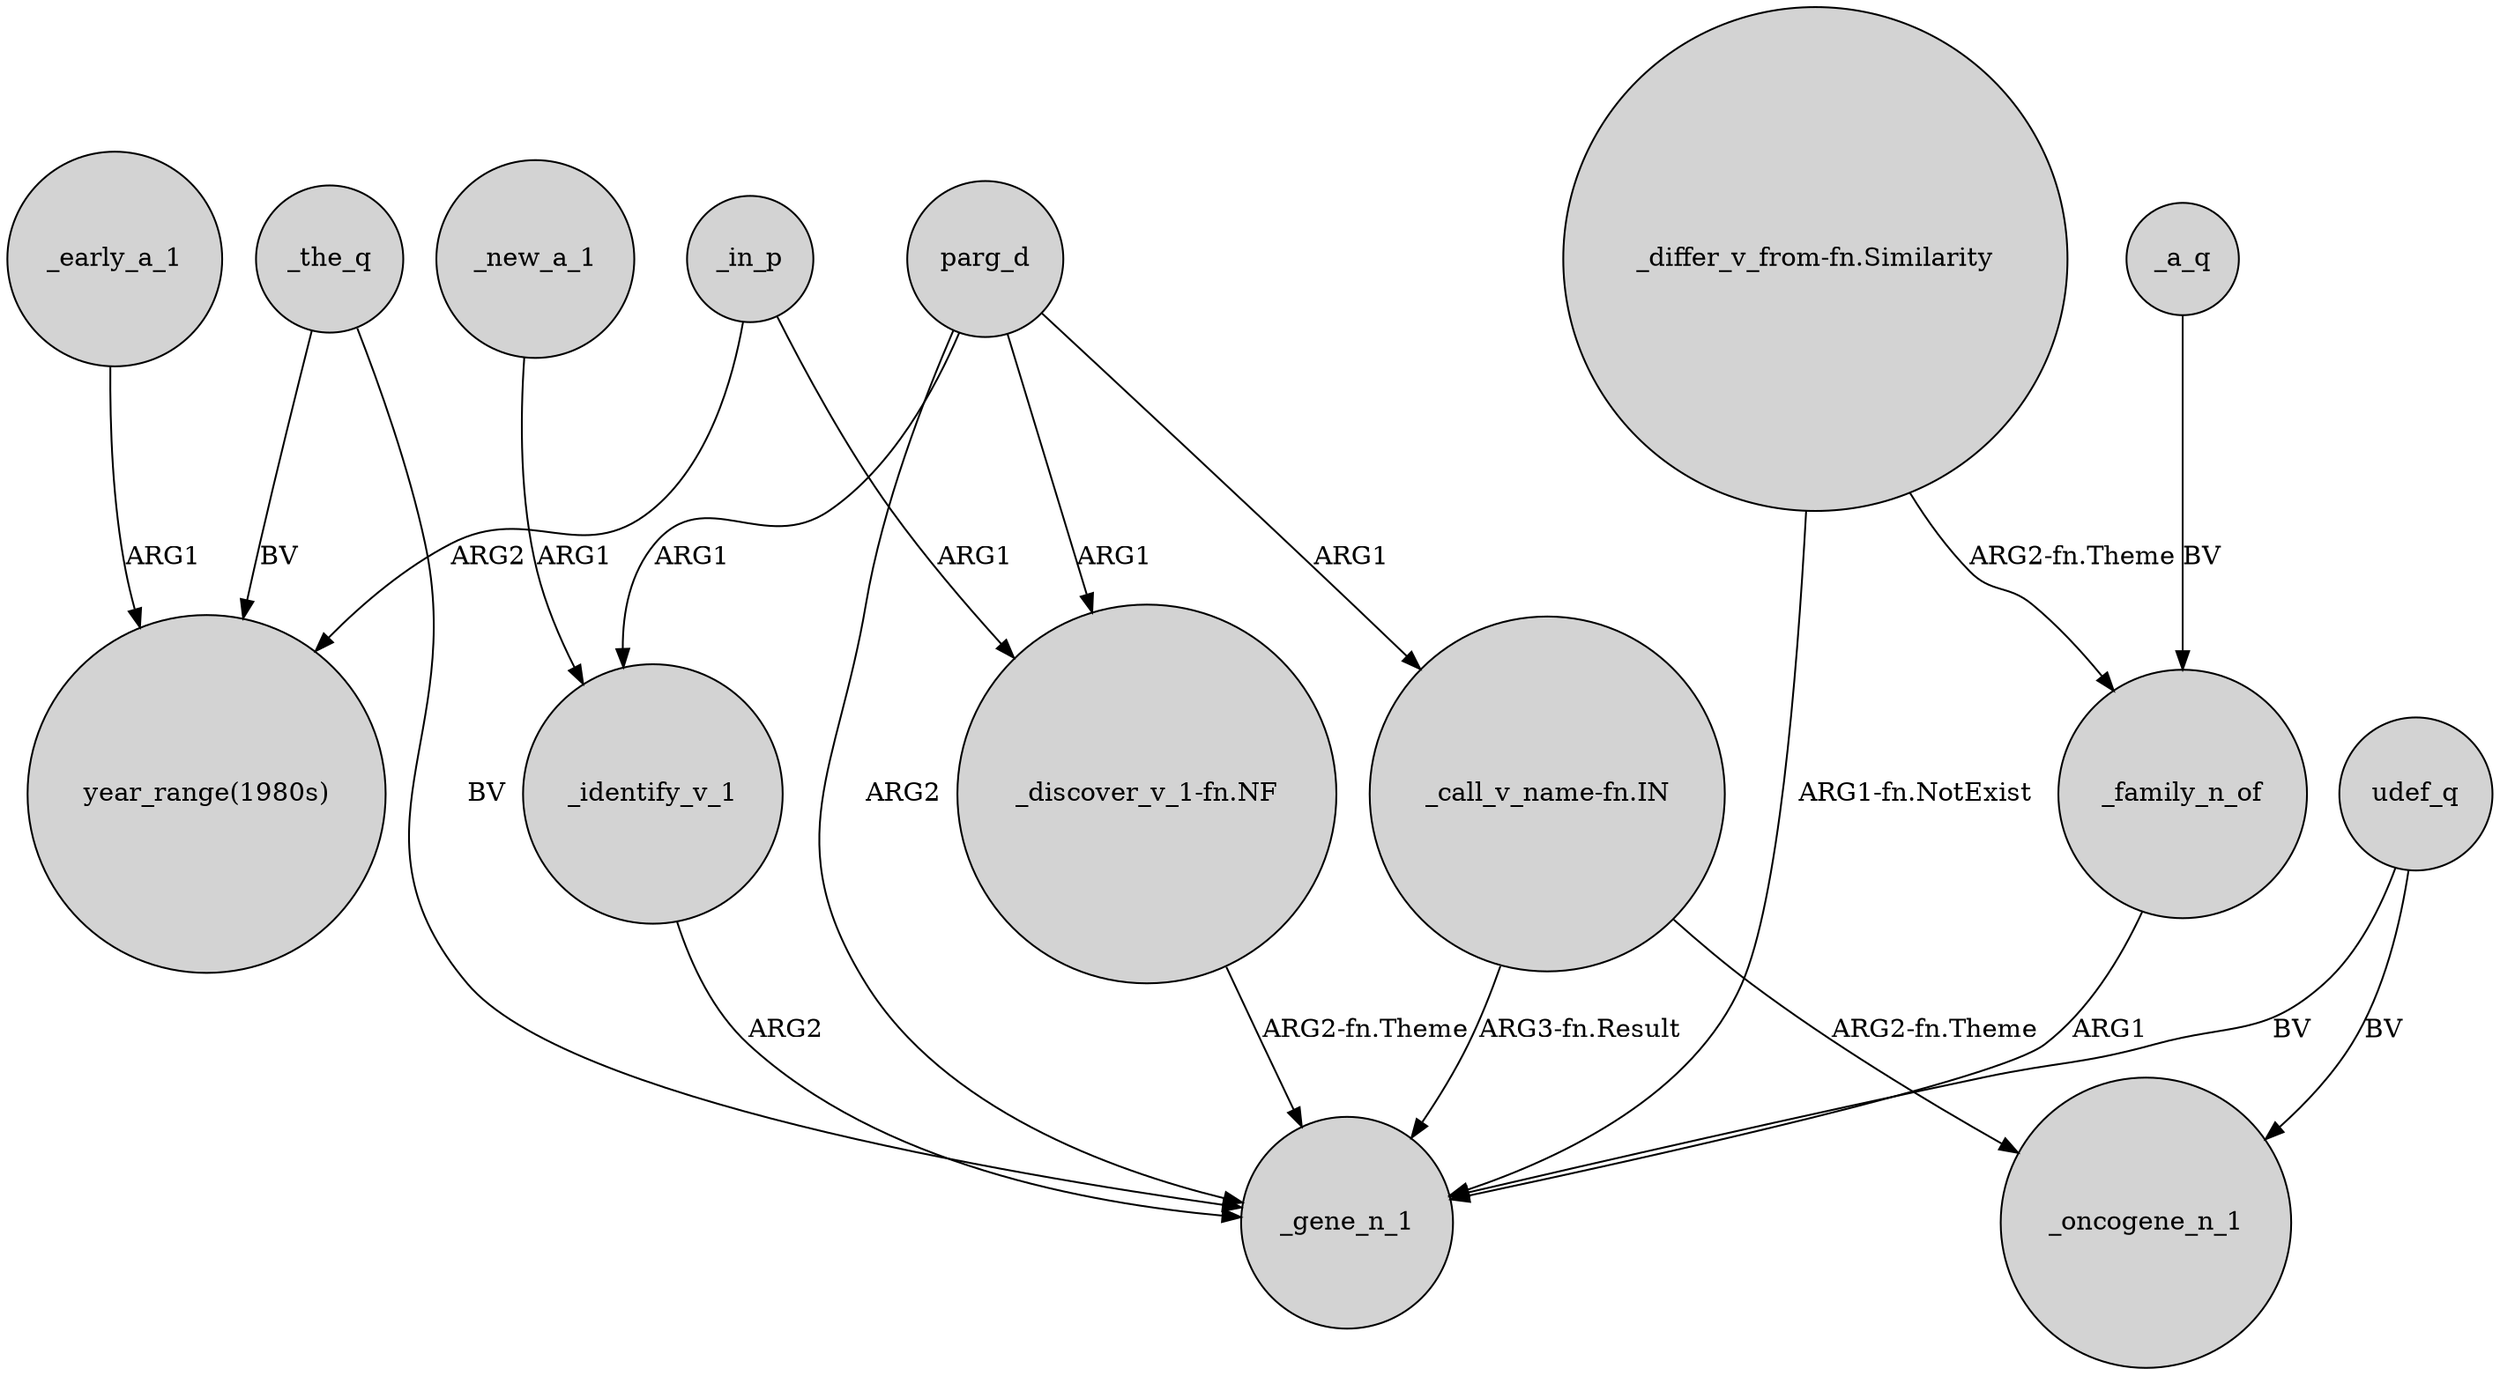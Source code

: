 digraph {
	node [shape=circle style=filled]
	_in_p -> "year_range(1980s)" [label=ARG2]
	"_discover_v_1-fn.NF" -> _gene_n_1 [label="ARG2-fn.Theme"]
	_new_a_1 -> _identify_v_1 [label=ARG1]
	"_differ_v_from-fn.Similarity" -> _gene_n_1 [label="ARG1-fn.NotExist"]
	_the_q -> _gene_n_1 [label=BV]
	_identify_v_1 -> _gene_n_1 [label=ARG2]
	"_call_v_name-fn.IN" -> _oncogene_n_1 [label="ARG2-fn.Theme"]
	udef_q -> _gene_n_1 [label=BV]
	parg_d -> _identify_v_1 [label=ARG1]
	_early_a_1 -> "year_range(1980s)" [label=ARG1]
	parg_d -> "_call_v_name-fn.IN" [label=ARG1]
	"_differ_v_from-fn.Similarity" -> _family_n_of [label="ARG2-fn.Theme"]
	parg_d -> _gene_n_1 [label=ARG2]
	"_call_v_name-fn.IN" -> _gene_n_1 [label="ARG3-fn.Result"]
	_family_n_of -> _gene_n_1 [label=ARG1]
	udef_q -> _oncogene_n_1 [label=BV]
	_a_q -> _family_n_of [label=BV]
	parg_d -> "_discover_v_1-fn.NF" [label=ARG1]
	_in_p -> "_discover_v_1-fn.NF" [label=ARG1]
	_the_q -> "year_range(1980s)" [label=BV]
}
